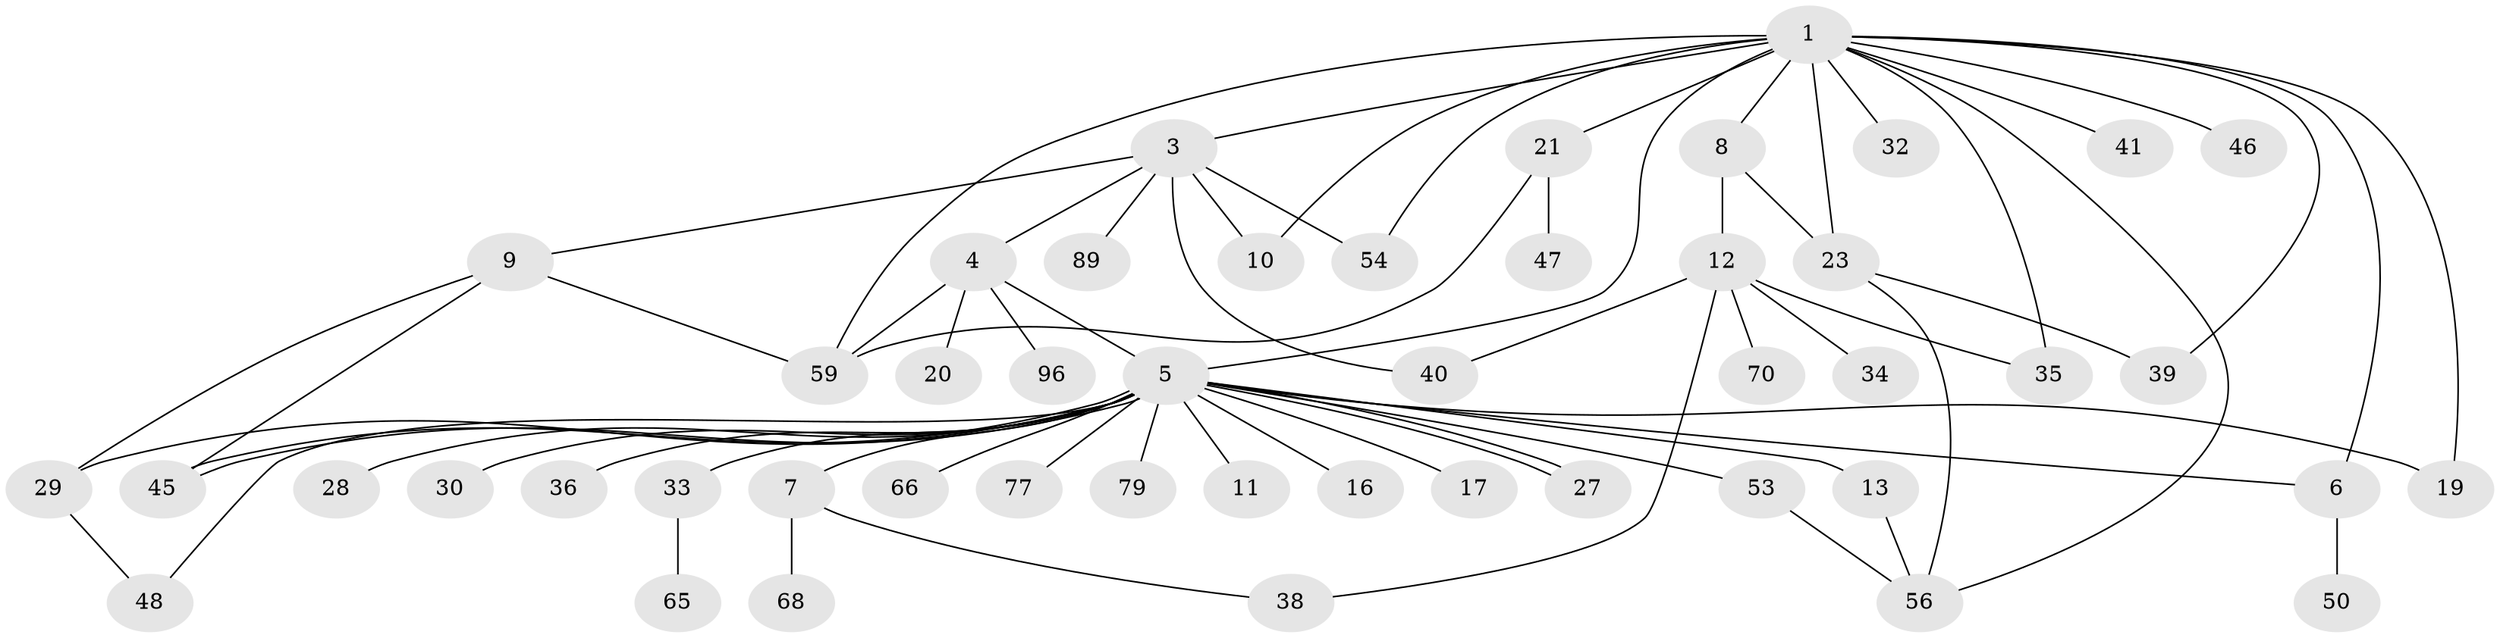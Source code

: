 // original degree distribution, {12: 0.020833333333333332, 8: 0.010416666666666666, 5: 0.041666666666666664, 24: 0.010416666666666666, 3: 0.13541666666666666, 4: 0.03125, 2: 0.28125, 6: 0.020833333333333332, 1: 0.4375, 7: 0.010416666666666666}
// Generated by graph-tools (version 1.1) at 2025/14/03/09/25 04:14:34]
// undirected, 48 vertices, 68 edges
graph export_dot {
graph [start="1"]
  node [color=gray90,style=filled];
  1 [super="+37+2+24+94+95+18+60+52"];
  3 [super="+14"];
  4;
  5;
  6;
  7;
  8;
  9;
  10;
  11 [super="+26+80"];
  12 [super="+15"];
  13 [super="+43+25+73+76"];
  16 [super="+61+81"];
  17;
  19;
  20 [super="+90+31"];
  21;
  23 [super="+88+58"];
  27 [super="+49"];
  28;
  29;
  30;
  32;
  33;
  34 [super="+87"];
  35;
  36;
  38 [super="+69"];
  39;
  40;
  41;
  45 [super="+57"];
  46;
  47;
  48 [super="+71"];
  50;
  53;
  54;
  56 [super="+62"];
  59 [super="+64+82+74"];
  65 [super="+72"];
  66;
  68 [super="+75"];
  70;
  77;
  79;
  89;
  96;
  1 -- 8;
  1 -- 21;
  1 -- 23 [weight=2];
  1 -- 32;
  1 -- 35;
  1 -- 3;
  1 -- 5;
  1 -- 10;
  1 -- 46;
  1 -- 19;
  1 -- 54 [weight=2];
  1 -- 59;
  1 -- 56;
  1 -- 39;
  1 -- 41;
  1 -- 6;
  3 -- 4;
  3 -- 9;
  3 -- 10;
  3 -- 40;
  3 -- 54;
  3 -- 89;
  4 -- 5;
  4 -- 20;
  4 -- 96;
  4 -- 59;
  5 -- 6;
  5 -- 7;
  5 -- 11;
  5 -- 13 [weight=2];
  5 -- 16;
  5 -- 17;
  5 -- 19;
  5 -- 27;
  5 -- 27;
  5 -- 28;
  5 -- 29;
  5 -- 30;
  5 -- 33;
  5 -- 36;
  5 -- 45;
  5 -- 45;
  5 -- 53;
  5 -- 66;
  5 -- 77;
  5 -- 79;
  5 -- 48;
  6 -- 50;
  7 -- 68;
  7 -- 38;
  8 -- 12;
  8 -- 23;
  9 -- 29;
  9 -- 59;
  9 -- 45;
  12 -- 34;
  12 -- 35;
  12 -- 70;
  12 -- 38;
  12 -- 40;
  13 -- 56;
  21 -- 47;
  21 -- 59;
  23 -- 56;
  23 -- 39;
  29 -- 48;
  33 -- 65;
  53 -- 56;
}
